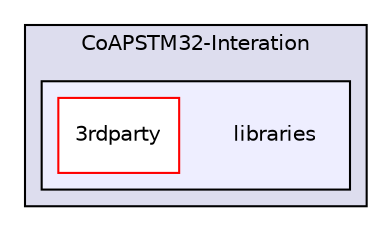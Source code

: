 digraph "CoAPSTM32-Interation/libraries" {
  compound=true
  node [ fontsize="10", fontname="Helvetica"];
  edge [ labelfontsize="10", labelfontname="Helvetica"];
  subgraph clusterdir_1bf30330f23b435a56c25d767cd8ea7c {
    graph [ bgcolor="#ddddee", pencolor="black", label="CoAPSTM32-Interation" fontname="Helvetica", fontsize="10", URL="dir_1bf30330f23b435a56c25d767cd8ea7c.html"]
  subgraph clusterdir_3076aa56358a99db14e0ccd649864700 {
    graph [ bgcolor="#eeeeff", pencolor="black", label="" URL="dir_3076aa56358a99db14e0ccd649864700.html"];
    dir_3076aa56358a99db14e0ccd649864700 [shape=plaintext label="libraries"];
    dir_7f6f465502135dc2d8e7e68430a90597 [shape=box label="3rdparty" color="red" fillcolor="white" style="filled" URL="dir_7f6f465502135dc2d8e7e68430a90597.html"];
  }
  }
}
